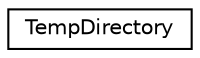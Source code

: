 digraph "Graphical Class Hierarchy"
{
  edge [fontname="Helvetica",fontsize="10",labelfontname="Helvetica",labelfontsize="10"];
  node [fontname="Helvetica",fontsize="10",shape=record];
  rankdir="LR";
  Node1 [label="TempDirectory",height=0.2,width=0.4,color="black", fillcolor="white", style="filled",URL="$classTempDirectory.html",tooltip="RAII wrapper around creation and destruction of a temporary directory. "];
}
